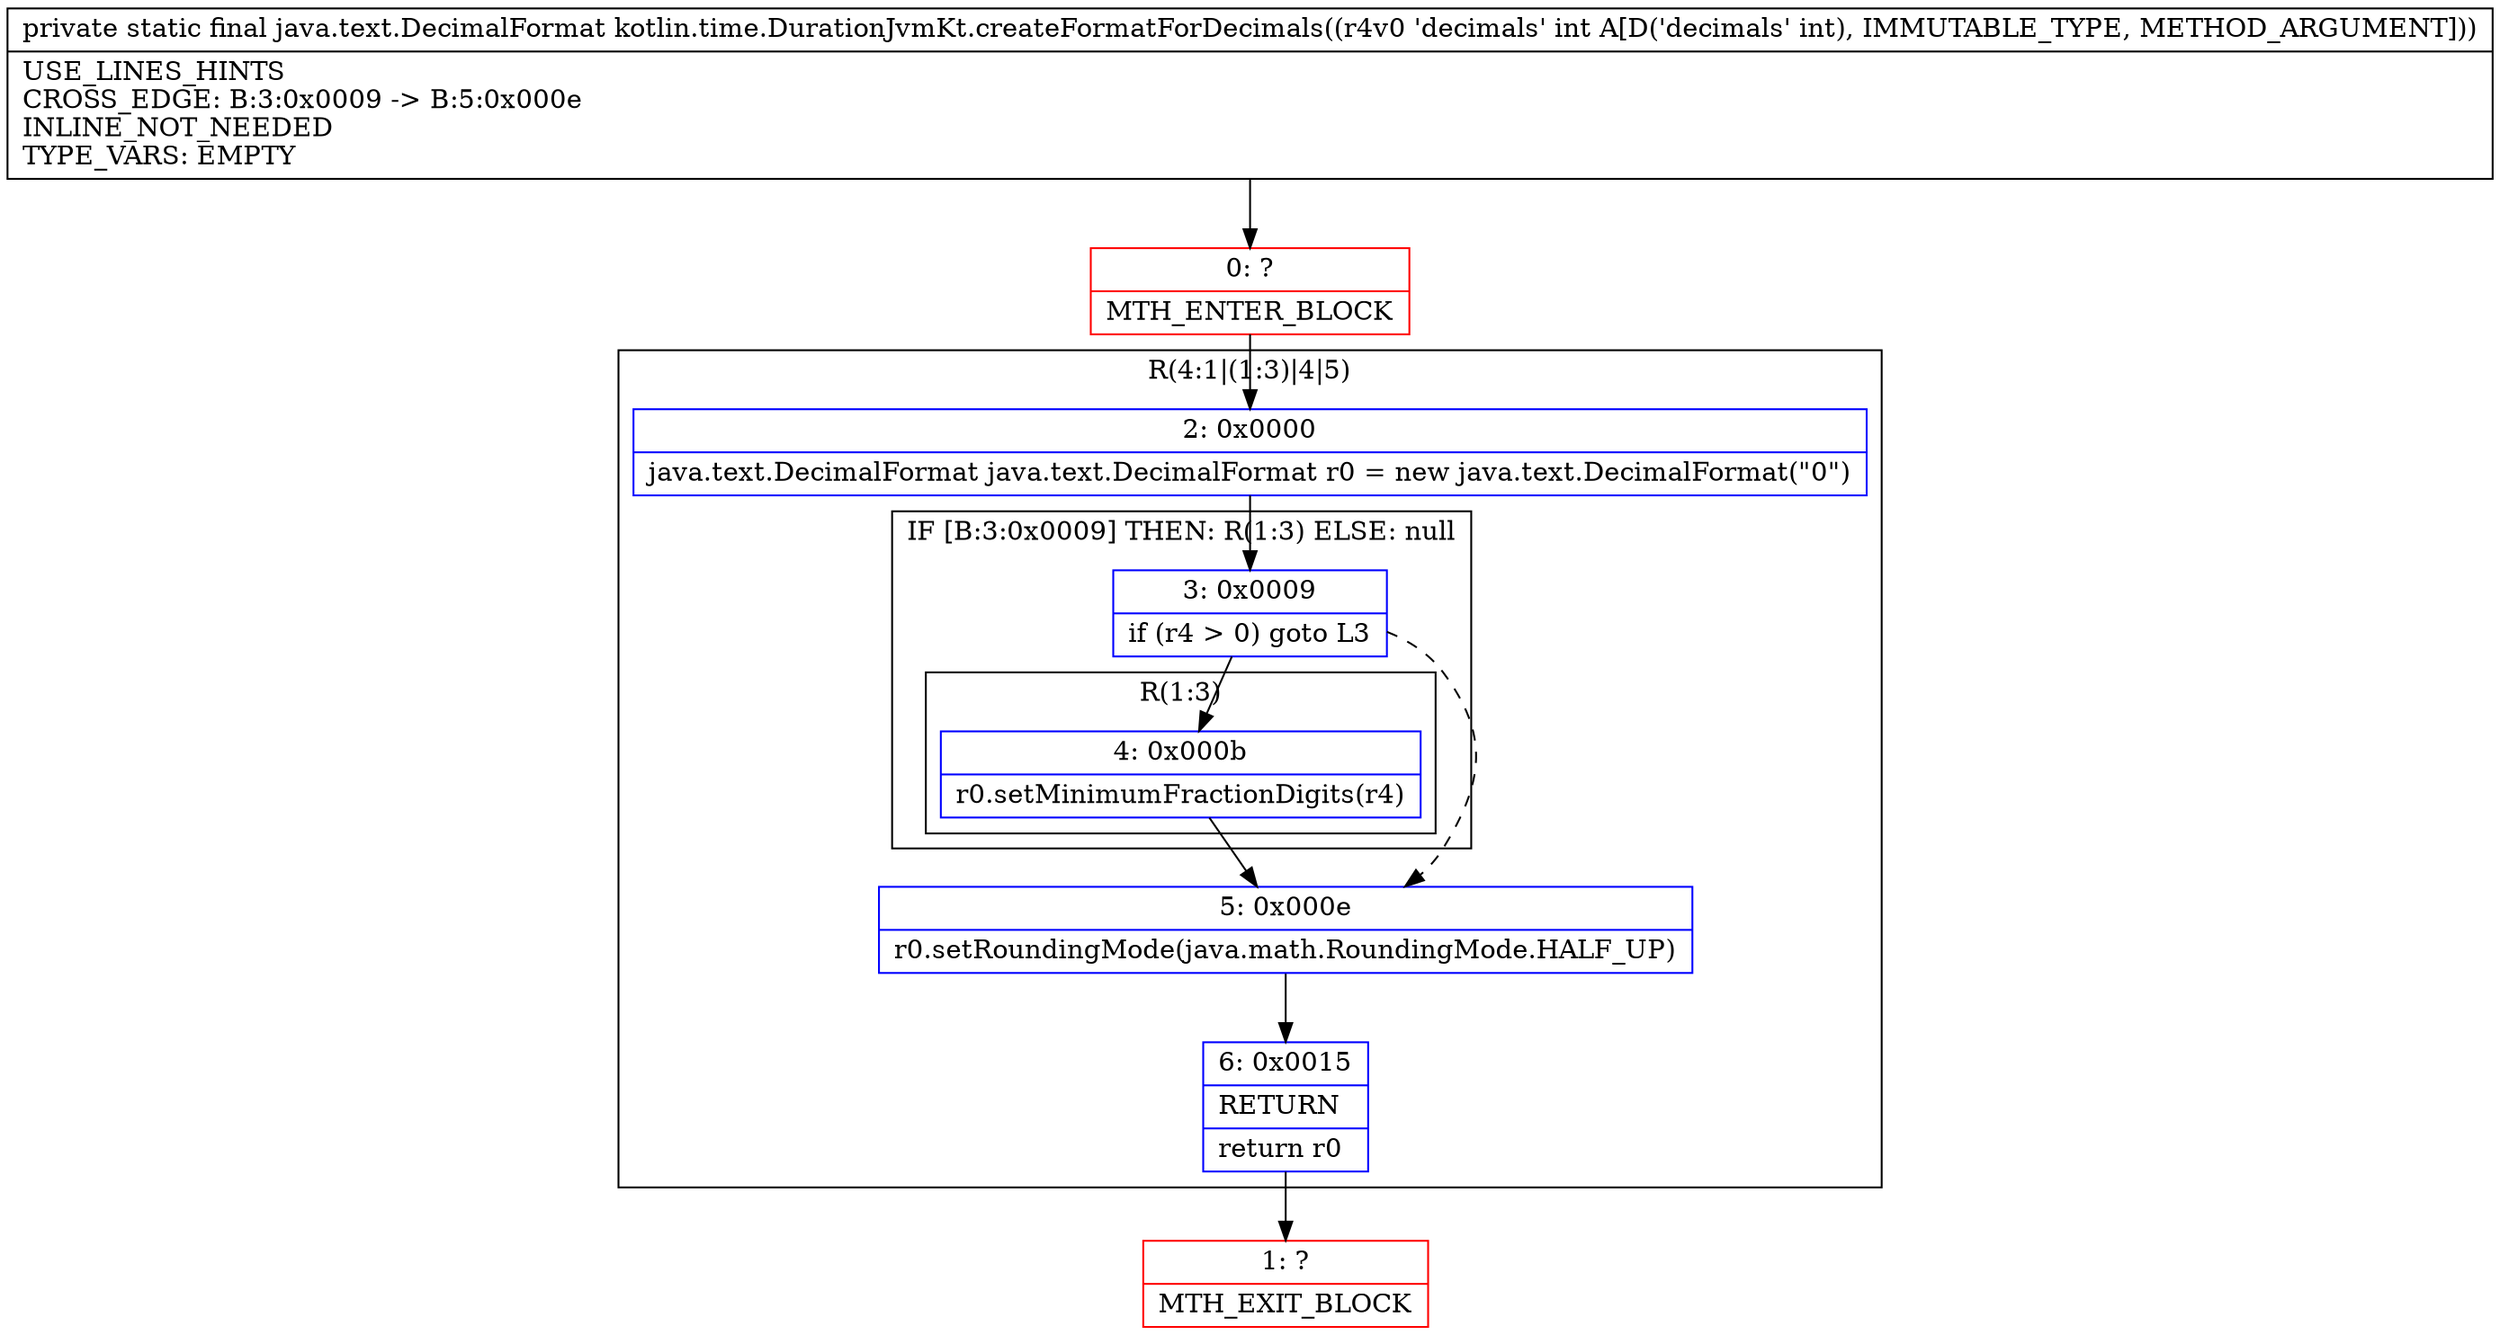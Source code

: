 digraph "CFG forkotlin.time.DurationJvmKt.createFormatForDecimals(I)Ljava\/text\/DecimalFormat;" {
subgraph cluster_Region_184439058 {
label = "R(4:1|(1:3)|4|5)";
node [shape=record,color=blue];
Node_2 [shape=record,label="{2\:\ 0x0000|java.text.DecimalFormat java.text.DecimalFormat r0 = new java.text.DecimalFormat(\"0\")\l}"];
subgraph cluster_IfRegion_1291855169 {
label = "IF [B:3:0x0009] THEN: R(1:3) ELSE: null";
node [shape=record,color=blue];
Node_3 [shape=record,label="{3\:\ 0x0009|if (r4 \> 0) goto L3\l}"];
subgraph cluster_Region_2138913273 {
label = "R(1:3)";
node [shape=record,color=blue];
Node_4 [shape=record,label="{4\:\ 0x000b|r0.setMinimumFractionDigits(r4)\l}"];
}
}
Node_5 [shape=record,label="{5\:\ 0x000e|r0.setRoundingMode(java.math.RoundingMode.HALF_UP)\l}"];
Node_6 [shape=record,label="{6\:\ 0x0015|RETURN\l|return r0\l}"];
}
Node_0 [shape=record,color=red,label="{0\:\ ?|MTH_ENTER_BLOCK\l}"];
Node_1 [shape=record,color=red,label="{1\:\ ?|MTH_EXIT_BLOCK\l}"];
MethodNode[shape=record,label="{private static final java.text.DecimalFormat kotlin.time.DurationJvmKt.createFormatForDecimals((r4v0 'decimals' int A[D('decimals' int), IMMUTABLE_TYPE, METHOD_ARGUMENT]))  | USE_LINES_HINTS\lCROSS_EDGE: B:3:0x0009 \-\> B:5:0x000e\lINLINE_NOT_NEEDED\lTYPE_VARS: EMPTY\l}"];
MethodNode -> Node_0;Node_2 -> Node_3;
Node_3 -> Node_4;
Node_3 -> Node_5[style=dashed];
Node_4 -> Node_5;
Node_5 -> Node_6;
Node_6 -> Node_1;
Node_0 -> Node_2;
}

